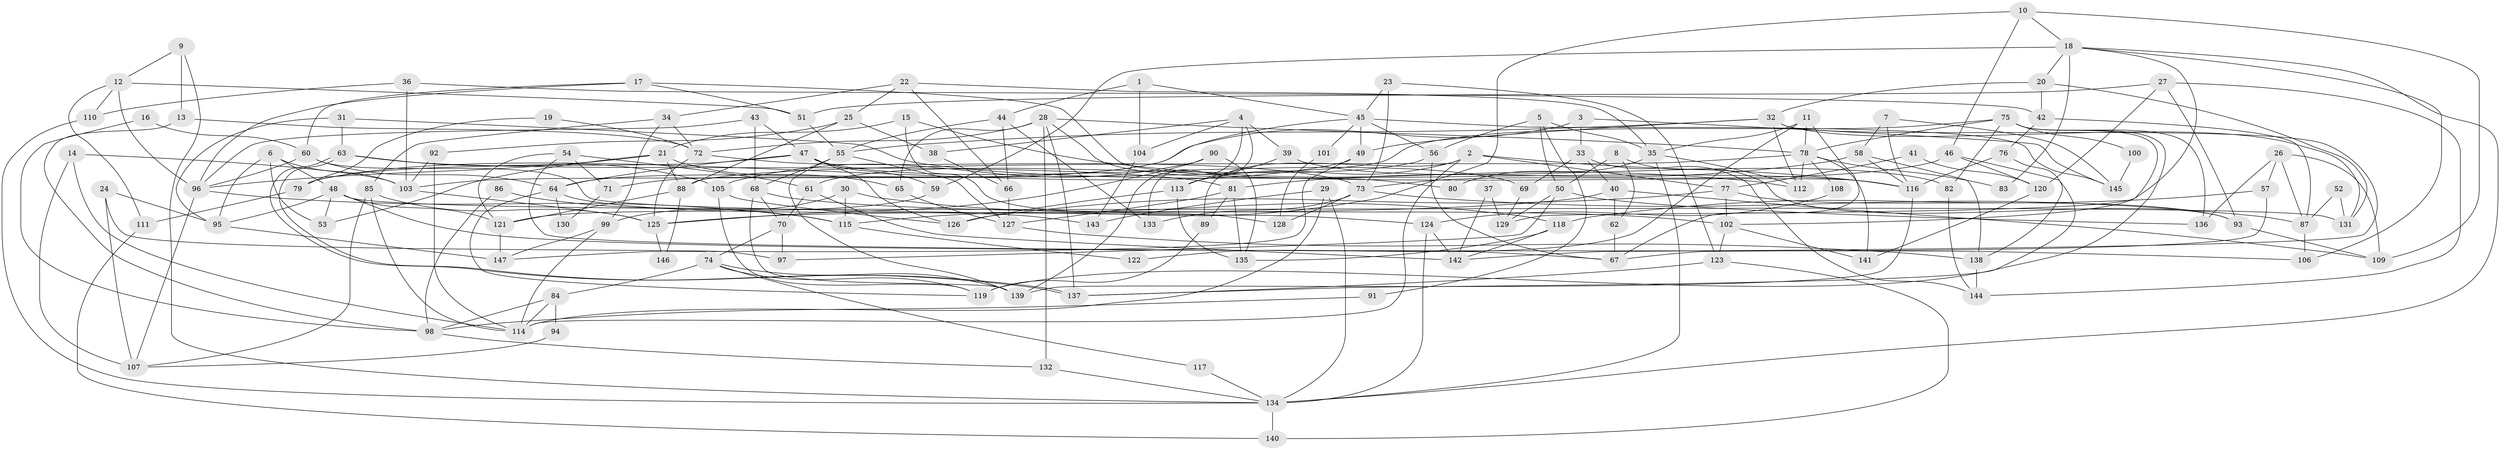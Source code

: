 // coarse degree distribution, {4: 0.19607843137254902, 6: 0.14705882352941177, 3: 0.19607843137254902, 7: 0.06862745098039216, 10: 0.00980392156862745, 5: 0.1568627450980392, 2: 0.12745098039215685, 8: 0.0392156862745098, 9: 0.049019607843137254, 12: 0.00980392156862745}
// Generated by graph-tools (version 1.1) at 2025/41/03/06/25 10:41:54]
// undirected, 147 vertices, 294 edges
graph export_dot {
graph [start="1"]
  node [color=gray90,style=filled];
  1;
  2;
  3;
  4;
  5;
  6;
  7;
  8;
  9;
  10;
  11;
  12;
  13;
  14;
  15;
  16;
  17;
  18;
  19;
  20;
  21;
  22;
  23;
  24;
  25;
  26;
  27;
  28;
  29;
  30;
  31;
  32;
  33;
  34;
  35;
  36;
  37;
  38;
  39;
  40;
  41;
  42;
  43;
  44;
  45;
  46;
  47;
  48;
  49;
  50;
  51;
  52;
  53;
  54;
  55;
  56;
  57;
  58;
  59;
  60;
  61;
  62;
  63;
  64;
  65;
  66;
  67;
  68;
  69;
  70;
  71;
  72;
  73;
  74;
  75;
  76;
  77;
  78;
  79;
  80;
  81;
  82;
  83;
  84;
  85;
  86;
  87;
  88;
  89;
  90;
  91;
  92;
  93;
  94;
  95;
  96;
  97;
  98;
  99;
  100;
  101;
  102;
  103;
  104;
  105;
  106;
  107;
  108;
  109;
  110;
  111;
  112;
  113;
  114;
  115;
  116;
  117;
  118;
  119;
  120;
  121;
  122;
  123;
  124;
  125;
  126;
  127;
  128;
  129;
  130;
  131;
  132;
  133;
  134;
  135;
  136;
  137;
  138;
  139;
  140;
  141;
  142;
  143;
  144;
  145;
  146;
  147;
  1 -- 45;
  1 -- 44;
  1 -- 104;
  2 -- 89;
  2 -- 116;
  2 -- 77;
  2 -- 113;
  2 -- 114;
  3 -- 145;
  3 -- 33;
  3 -- 64;
  4 -- 139;
  4 -- 133;
  4 -- 38;
  4 -- 39;
  4 -- 104;
  5 -- 50;
  5 -- 35;
  5 -- 56;
  5 -- 91;
  6 -- 103;
  6 -- 48;
  6 -- 53;
  6 -- 95;
  7 -- 116;
  7 -- 58;
  7 -- 145;
  8 -- 93;
  8 -- 62;
  8 -- 50;
  9 -- 134;
  9 -- 12;
  9 -- 13;
  10 -- 18;
  10 -- 115;
  10 -- 46;
  10 -- 109;
  11 -- 67;
  11 -- 35;
  11 -- 78;
  11 -- 122;
  12 -- 51;
  12 -- 96;
  12 -- 110;
  12 -- 111;
  13 -- 98;
  13 -- 72;
  14 -- 103;
  14 -- 107;
  14 -- 114;
  15 -- 21;
  15 -- 112;
  15 -- 128;
  16 -- 98;
  16 -- 60;
  17 -- 51;
  17 -- 116;
  17 -- 60;
  17 -- 96;
  18 -- 59;
  18 -- 134;
  18 -- 20;
  18 -- 83;
  18 -- 106;
  18 -- 129;
  19 -- 72;
  19 -- 79;
  20 -- 32;
  20 -- 42;
  20 -- 131;
  21 -- 96;
  21 -- 65;
  21 -- 53;
  21 -- 88;
  22 -- 34;
  22 -- 35;
  22 -- 25;
  22 -- 66;
  23 -- 123;
  23 -- 73;
  23 -- 45;
  24 -- 107;
  24 -- 95;
  24 -- 97;
  25 -- 88;
  25 -- 38;
  25 -- 92;
  26 -- 87;
  26 -- 136;
  26 -- 57;
  26 -- 109;
  27 -- 120;
  27 -- 93;
  27 -- 51;
  27 -- 144;
  28 -- 72;
  28 -- 78;
  28 -- 65;
  28 -- 80;
  28 -- 132;
  28 -- 137;
  29 -- 114;
  29 -- 134;
  29 -- 143;
  30 -- 118;
  30 -- 99;
  30 -- 115;
  31 -- 63;
  31 -- 95;
  31 -- 116;
  32 -- 131;
  32 -- 142;
  32 -- 49;
  32 -- 55;
  32 -- 112;
  33 -- 40;
  33 -- 144;
  33 -- 69;
  34 -- 85;
  34 -- 99;
  34 -- 72;
  35 -- 134;
  35 -- 112;
  35 -- 80;
  36 -- 103;
  36 -- 42;
  36 -- 110;
  37 -- 142;
  37 -- 129;
  38 -- 66;
  39 -- 82;
  39 -- 113;
  40 -- 109;
  40 -- 125;
  40 -- 62;
  41 -- 120;
  41 -- 77;
  42 -- 76;
  42 -- 87;
  43 -- 96;
  43 -- 68;
  43 -- 47;
  44 -- 55;
  44 -- 66;
  44 -- 133;
  45 -- 56;
  45 -- 49;
  45 -- 71;
  45 -- 101;
  45 -- 145;
  46 -- 137;
  46 -- 73;
  46 -- 120;
  47 -- 64;
  47 -- 59;
  47 -- 69;
  47 -- 79;
  47 -- 126;
  48 -- 53;
  48 -- 106;
  48 -- 95;
  48 -- 121;
  48 -- 131;
  49 -- 79;
  49 -- 147;
  50 -- 129;
  50 -- 97;
  50 -- 136;
  51 -- 55;
  52 -- 131;
  52 -- 87;
  54 -- 121;
  54 -- 61;
  54 -- 67;
  54 -- 71;
  55 -- 68;
  55 -- 127;
  55 -- 139;
  56 -- 67;
  56 -- 61;
  57 -- 118;
  57 -- 67;
  58 -- 116;
  58 -- 81;
  58 -- 138;
  59 -- 121;
  60 -- 64;
  60 -- 96;
  60 -- 124;
  61 -- 70;
  61 -- 142;
  62 -- 67;
  63 -- 137;
  63 -- 137;
  63 -- 105;
  63 -- 81;
  64 -- 143;
  64 -- 119;
  64 -- 130;
  65 -- 127;
  66 -- 127;
  68 -- 70;
  68 -- 102;
  68 -- 139;
  69 -- 129;
  70 -- 74;
  70 -- 97;
  71 -- 130;
  72 -- 73;
  72 -- 125;
  73 -- 87;
  73 -- 128;
  73 -- 133;
  74 -- 139;
  74 -- 119;
  74 -- 84;
  74 -- 117;
  75 -- 78;
  75 -- 103;
  75 -- 82;
  75 -- 100;
  75 -- 102;
  75 -- 119;
  75 -- 136;
  76 -- 116;
  76 -- 138;
  77 -- 126;
  77 -- 93;
  77 -- 102;
  78 -- 88;
  78 -- 83;
  78 -- 108;
  78 -- 112;
  78 -- 141;
  79 -- 111;
  81 -- 127;
  81 -- 89;
  81 -- 135;
  82 -- 144;
  84 -- 114;
  84 -- 94;
  84 -- 98;
  85 -- 125;
  85 -- 114;
  85 -- 107;
  86 -- 98;
  86 -- 115;
  87 -- 106;
  88 -- 121;
  88 -- 146;
  89 -- 119;
  90 -- 135;
  90 -- 105;
  90 -- 125;
  91 -- 98;
  92 -- 114;
  92 -- 103;
  93 -- 109;
  94 -- 107;
  95 -- 147;
  96 -- 107;
  96 -- 115;
  98 -- 132;
  99 -- 114;
  99 -- 147;
  100 -- 145;
  101 -- 128;
  102 -- 123;
  102 -- 141;
  103 -- 125;
  104 -- 143;
  105 -- 126;
  105 -- 119;
  108 -- 124;
  110 -- 134;
  111 -- 140;
  113 -- 126;
  113 -- 135;
  115 -- 122;
  116 -- 139;
  117 -- 134;
  118 -- 135;
  118 -- 142;
  120 -- 141;
  121 -- 147;
  123 -- 137;
  123 -- 140;
  124 -- 134;
  124 -- 142;
  125 -- 146;
  127 -- 138;
  132 -- 134;
  134 -- 140;
  138 -- 144;
}

